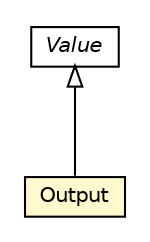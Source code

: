 #!/usr/local/bin/dot
#
# Class diagram 
# Generated by UMLGraph version R5_6-24-gf6e263 (http://www.umlgraph.org/)
#

digraph G {
	edge [fontname="Helvetica",fontsize=10,labelfontname="Helvetica",labelfontsize=10];
	node [fontname="Helvetica",fontsize=10,shape=plaintext];
	nodesep=0.25;
	ranksep=0.5;
	// org.universAAL.support.utils.service.Output
	c1888 [label=<<table title="org.universAAL.support.utils.service.Output" border="0" cellborder="1" cellspacing="0" cellpadding="2" port="p" bgcolor="lemonChiffon" href="./Output.html">
		<tr><td><table border="0" cellspacing="0" cellpadding="1">
<tr><td align="center" balign="center"> Output </td></tr>
		</table></td></tr>
		</table>>, URL="./Output.html", fontname="Helvetica", fontcolor="black", fontsize=10.0];
	// org.universAAL.support.utils.service.Value
	c1889 [label=<<table title="org.universAAL.support.utils.service.Value" border="0" cellborder="1" cellspacing="0" cellpadding="2" port="p" href="./Value.html">
		<tr><td><table border="0" cellspacing="0" cellpadding="1">
<tr><td align="center" balign="center"><font face="Helvetica-Oblique"> Value </font></td></tr>
		</table></td></tr>
		</table>>, URL="./Value.html", fontname="Helvetica", fontcolor="black", fontsize=10.0];
	//org.universAAL.support.utils.service.Output extends org.universAAL.support.utils.service.Value
	c1889:p -> c1888:p [dir=back,arrowtail=empty];
}

